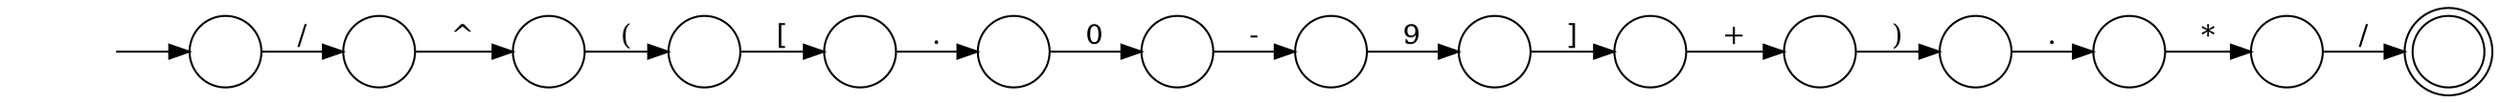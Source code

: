 digraph Automaton {
  rankdir = LR;
  0 [shape=circle,label=""];
  0 -> 10 [label="("]
  1 [shape=circle,label=""];
  1 -> 4 [label="0"]
  2 [shape=circle,label=""];
  2 -> 8 [label="]"]
  3 [shape=circle,label=""];
  initial [shape=plaintext,label=""];
  initial -> 3
  3 -> 14 [label="/"]
  4 [shape=circle,label=""];
  4 -> 11 [label="-"]
  5 [shape=circle,label=""];
  5 -> 12 [label="/"]
  6 [shape=circle,label=""];
  6 -> 13 [label="."]
  7 [shape=circle,label=""];
  7 -> 1 [label="."]
  8 [shape=circle,label=""];
  8 -> 9 [label="+"]
  9 [shape=circle,label=""];
  9 -> 6 [label=")"]
  10 [shape=circle,label=""];
  10 -> 7 [label="["]
  11 [shape=circle,label=""];
  11 -> 2 [label="9"]
  12 [shape=doublecircle,label=""];
  13 [shape=circle,label=""];
  13 -> 5 [label="*"]
  14 [shape=circle,label=""];
  14 -> 0 [label="^"]
}
